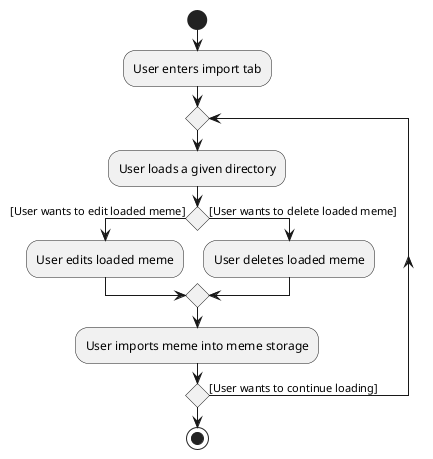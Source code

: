 @startuml
start
:User enters import tab;

'Since the beta syntax does not support placing the condition outside the
'diamond we place it as the true branch instead.

repeat
:User loads a given directory;
if () then ([User wants to edit loaded meme])
    :User edits loaded meme;
else ([User wants to delete loaded meme])
    :User deletes loaded meme;
endif
:User imports meme into meme storage;

repeat while () is ([User wants to continue loading])
stop
@enduml
